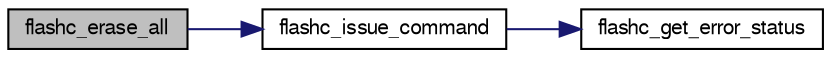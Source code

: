 digraph G
{
  edge [fontname="FreeSans",fontsize="10",labelfontname="FreeSans",labelfontsize="10"];
  node [fontname="FreeSans",fontsize="10",shape=record];
  rankdir=LR;
  Node1 [label="flashc_erase_all",height=0.2,width=0.4,color="black", fillcolor="grey75", style="filled" fontcolor="black"];
  Node1 -> Node2 [color="midnightblue",fontsize="10",style="solid",fontname="FreeSans"];
  Node2 [label="flashc_issue_command",height=0.2,width=0.4,color="black", fillcolor="white", style="filled",URL="$a00022.html#a8045c427c32cf3617e861067d76c9c11",tooltip="Issues a FLASHC command."];
  Node2 -> Node3 [color="midnightblue",fontsize="10",style="solid",fontname="FreeSans"];
  Node3 [label="flashc_get_error_status",height=0.2,width=0.4,color="black", fillcolor="white", style="filled",URL="$a00022.html#ae7d38c60001d5d8d00363a6cb07f89f0",tooltip="Gets the error status of the FLASHC."];
}
